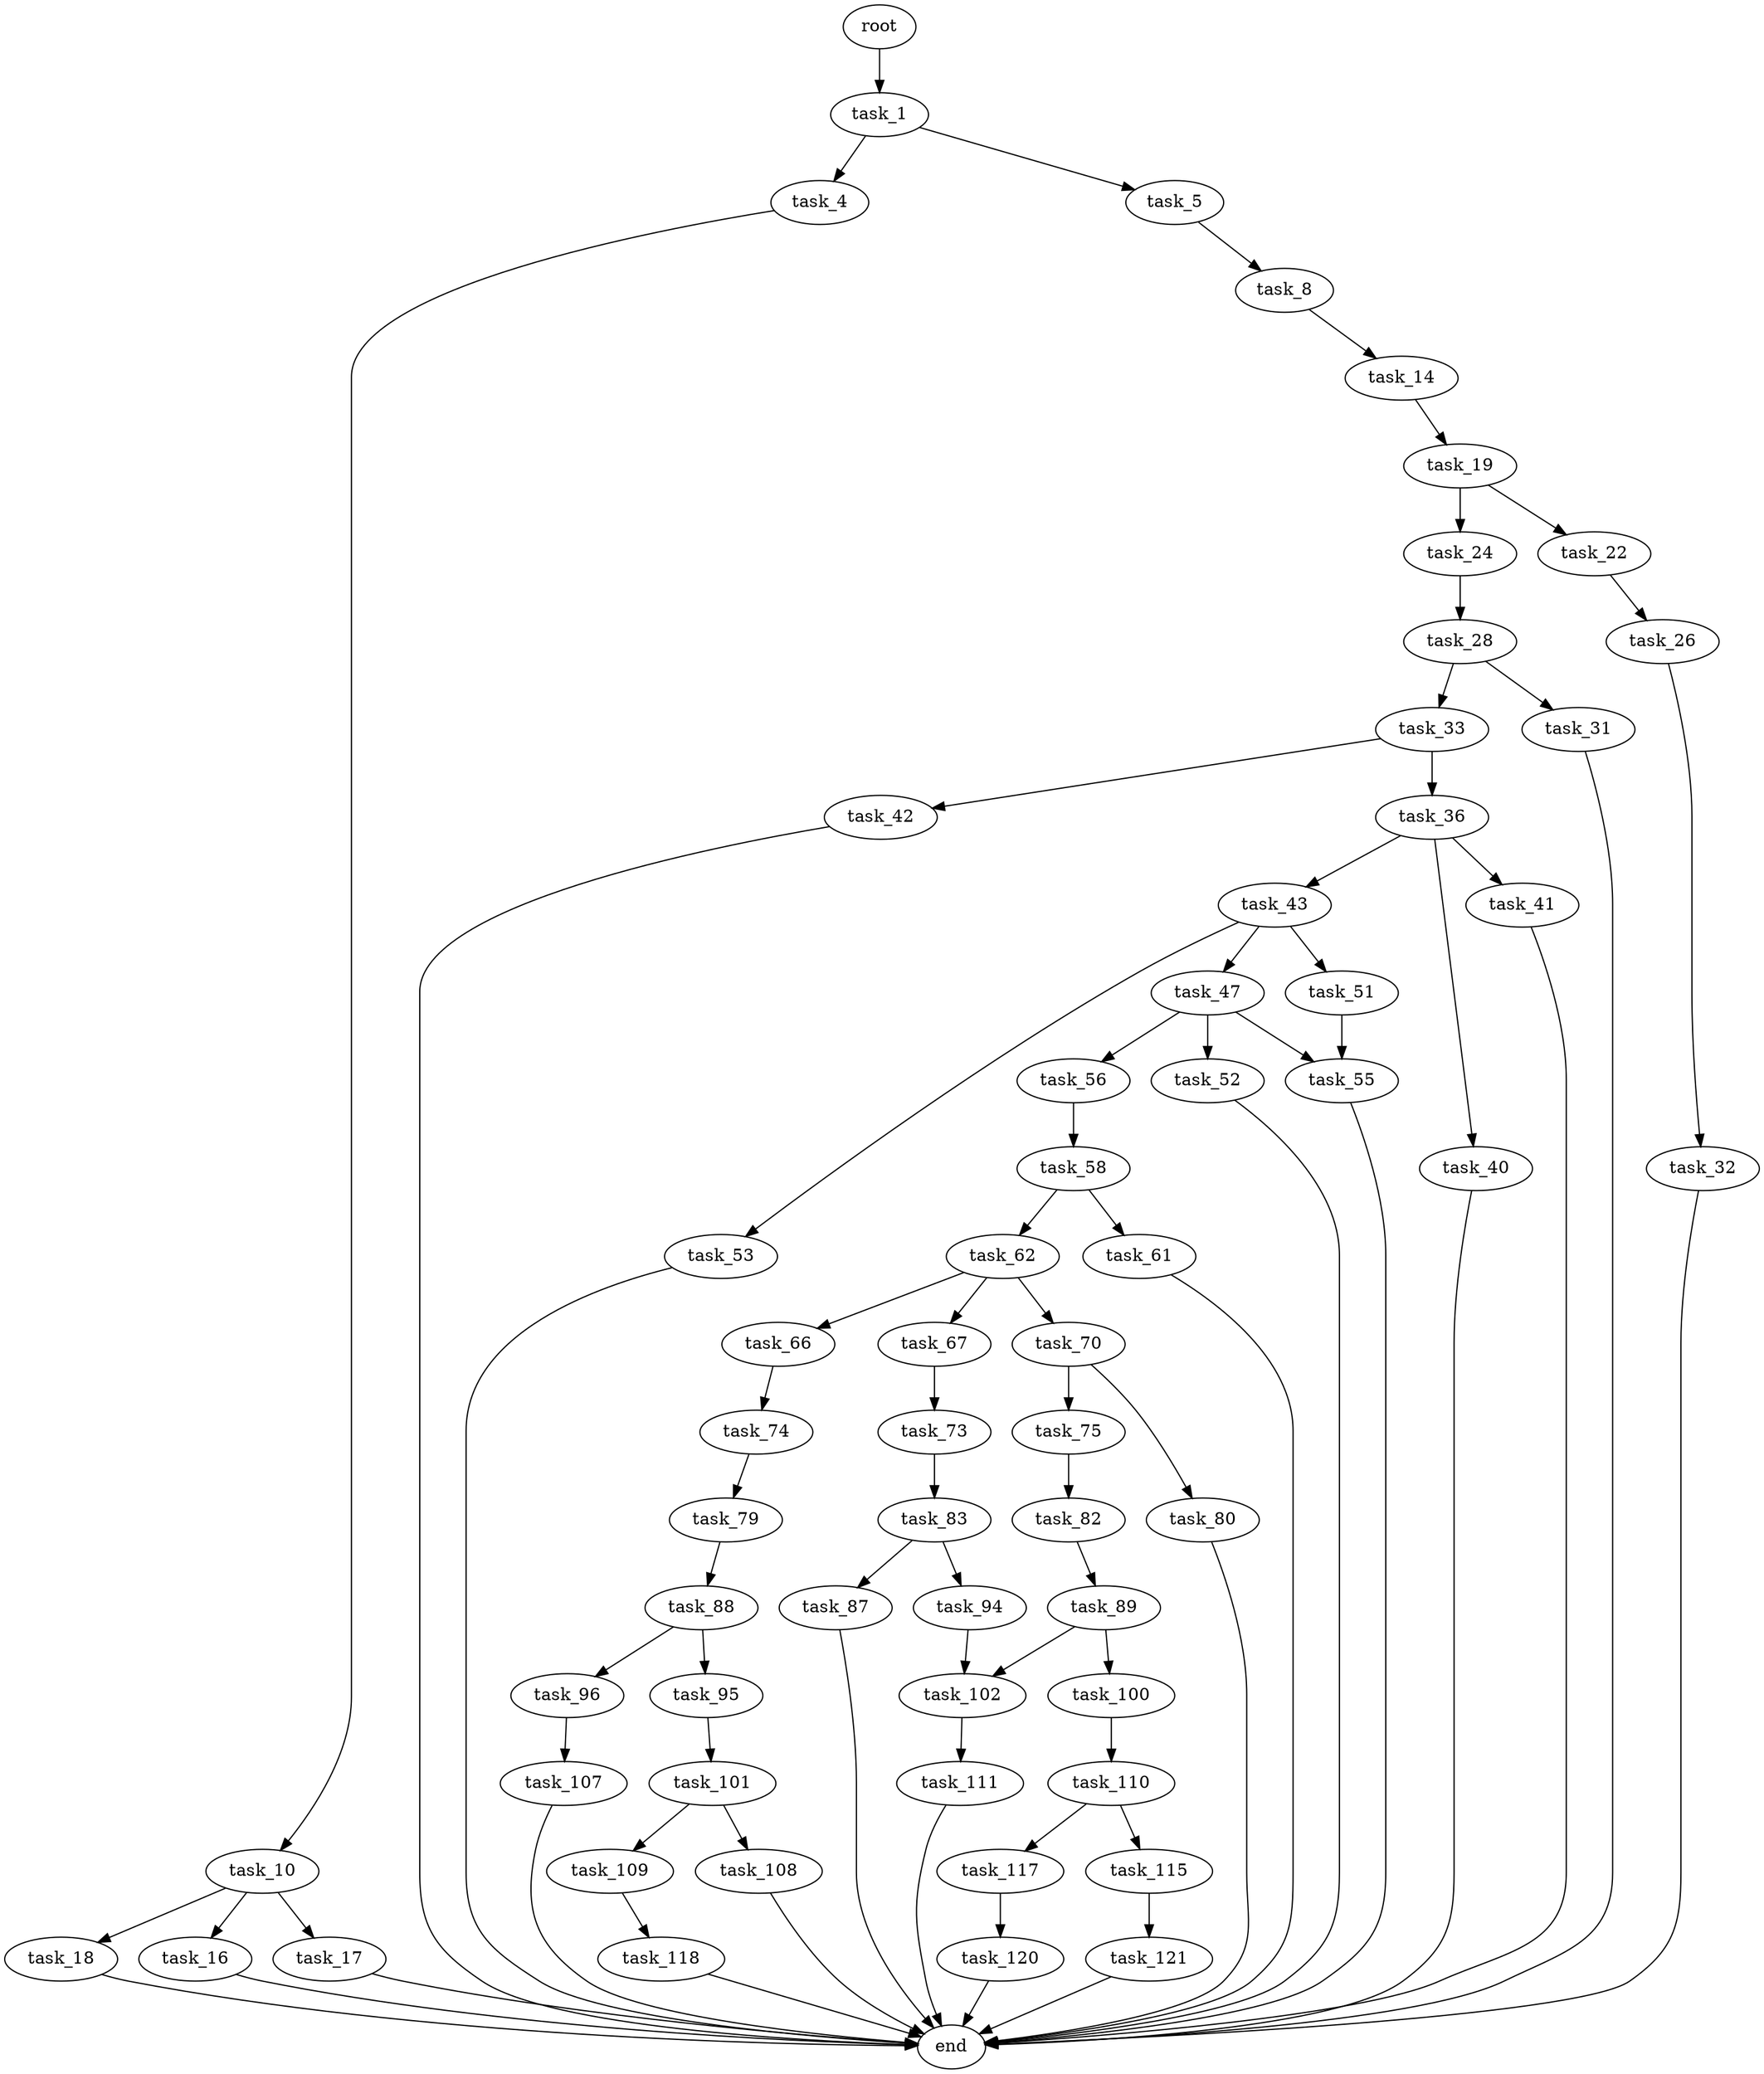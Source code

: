 digraph G {
  root [size="0.000000"];
  task_1 [size="15066207468.000000"];
  task_4 [size="3149798334.000000"];
  task_5 [size="25789490584.000000"];
  task_10 [size="1073741824000.000000"];
  task_8 [size="368293445632.000000"];
  task_14 [size="3003679549.000000"];
  task_16 [size="108505063022.000000"];
  task_17 [size="5339705869.000000"];
  task_18 [size="1079954534950.000000"];
  task_19 [size="3391636126.000000"];
  end [size="0.000000"];
  task_22 [size="782757789696.000000"];
  task_24 [size="231928233984.000000"];
  task_26 [size="42850901346.000000"];
  task_28 [size="10948323601.000000"];
  task_32 [size="1073741824000.000000"];
  task_31 [size="103626808176.000000"];
  task_33 [size="541824951.000000"];
  task_36 [size="129297035074.000000"];
  task_42 [size="619780126541.000000"];
  task_40 [size="359215950685.000000"];
  task_41 [size="2848190606.000000"];
  task_43 [size="231928233984.000000"];
  task_47 [size="7910416536.000000"];
  task_51 [size="1132998809410.000000"];
  task_53 [size="6720619886.000000"];
  task_52 [size="632952968673.000000"];
  task_55 [size="549755813888.000000"];
  task_56 [size="268045496910.000000"];
  task_58 [size="2133612086.000000"];
  task_61 [size="782757789696.000000"];
  task_62 [size="5656956946.000000"];
  task_66 [size="782757789696.000000"];
  task_67 [size="68719476736.000000"];
  task_70 [size="1717598118.000000"];
  task_74 [size="1073741824000.000000"];
  task_73 [size="7951216651.000000"];
  task_75 [size="339868066548.000000"];
  task_80 [size="2846434252.000000"];
  task_83 [size="68719476736.000000"];
  task_79 [size="8589934592.000000"];
  task_82 [size="489384396332.000000"];
  task_88 [size="549755813888.000000"];
  task_89 [size="7200839168.000000"];
  task_87 [size="8589934592.000000"];
  task_94 [size="231928233984.000000"];
  task_95 [size="67786548943.000000"];
  task_96 [size="25494685458.000000"];
  task_100 [size="432229058820.000000"];
  task_102 [size="28753349369.000000"];
  task_101 [size="40123296608.000000"];
  task_107 [size="10275565634.000000"];
  task_110 [size="1073741824000.000000"];
  task_108 [size="42650902028.000000"];
  task_109 [size="231928233984.000000"];
  task_111 [size="8589934592.000000"];
  task_118 [size="33535711869.000000"];
  task_115 [size="1755488560.000000"];
  task_117 [size="134217728000.000000"];
  task_121 [size="549755813888.000000"];
  task_120 [size="577428373522.000000"];

  root -> task_1 [size="1.000000"];
  task_1 -> task_4 [size="536870912.000000"];
  task_1 -> task_5 [size="536870912.000000"];
  task_4 -> task_10 [size="134217728.000000"];
  task_5 -> task_8 [size="411041792.000000"];
  task_10 -> task_16 [size="838860800.000000"];
  task_10 -> task_17 [size="838860800.000000"];
  task_10 -> task_18 [size="838860800.000000"];
  task_8 -> task_14 [size="411041792.000000"];
  task_14 -> task_19 [size="75497472.000000"];
  task_16 -> end [size="1.000000"];
  task_17 -> end [size="1.000000"];
  task_18 -> end [size="1.000000"];
  task_19 -> task_22 [size="134217728.000000"];
  task_19 -> task_24 [size="134217728.000000"];
  task_22 -> task_26 [size="679477248.000000"];
  task_24 -> task_28 [size="301989888.000000"];
  task_26 -> task_32 [size="679477248.000000"];
  task_28 -> task_31 [size="411041792.000000"];
  task_28 -> task_33 [size="411041792.000000"];
  task_32 -> end [size="1.000000"];
  task_31 -> end [size="1.000000"];
  task_33 -> task_36 [size="33554432.000000"];
  task_33 -> task_42 [size="33554432.000000"];
  task_36 -> task_40 [size="209715200.000000"];
  task_36 -> task_41 [size="209715200.000000"];
  task_36 -> task_43 [size="209715200.000000"];
  task_42 -> end [size="1.000000"];
  task_40 -> end [size="1.000000"];
  task_41 -> end [size="1.000000"];
  task_43 -> task_47 [size="301989888.000000"];
  task_43 -> task_51 [size="301989888.000000"];
  task_43 -> task_53 [size="301989888.000000"];
  task_47 -> task_52 [size="679477248.000000"];
  task_47 -> task_55 [size="679477248.000000"];
  task_47 -> task_56 [size="679477248.000000"];
  task_51 -> task_55 [size="838860800.000000"];
  task_53 -> end [size="1.000000"];
  task_52 -> end [size="1.000000"];
  task_55 -> end [size="1.000000"];
  task_56 -> task_58 [size="838860800.000000"];
  task_58 -> task_61 [size="33554432.000000"];
  task_58 -> task_62 [size="33554432.000000"];
  task_61 -> end [size="1.000000"];
  task_62 -> task_66 [size="536870912.000000"];
  task_62 -> task_67 [size="536870912.000000"];
  task_62 -> task_70 [size="536870912.000000"];
  task_66 -> task_74 [size="679477248.000000"];
  task_67 -> task_73 [size="134217728.000000"];
  task_70 -> task_75 [size="33554432.000000"];
  task_70 -> task_80 [size="33554432.000000"];
  task_74 -> task_79 [size="838860800.000000"];
  task_73 -> task_83 [size="679477248.000000"];
  task_75 -> task_82 [size="838860800.000000"];
  task_80 -> end [size="1.000000"];
  task_83 -> task_87 [size="134217728.000000"];
  task_83 -> task_94 [size="134217728.000000"];
  task_79 -> task_88 [size="33554432.000000"];
  task_82 -> task_89 [size="536870912.000000"];
  task_88 -> task_95 [size="536870912.000000"];
  task_88 -> task_96 [size="536870912.000000"];
  task_89 -> task_100 [size="134217728.000000"];
  task_89 -> task_102 [size="134217728.000000"];
  task_87 -> end [size="1.000000"];
  task_94 -> task_102 [size="301989888.000000"];
  task_95 -> task_101 [size="209715200.000000"];
  task_96 -> task_107 [size="536870912.000000"];
  task_100 -> task_110 [size="536870912.000000"];
  task_102 -> task_111 [size="838860800.000000"];
  task_101 -> task_108 [size="75497472.000000"];
  task_101 -> task_109 [size="75497472.000000"];
  task_107 -> end [size="1.000000"];
  task_110 -> task_115 [size="838860800.000000"];
  task_110 -> task_117 [size="838860800.000000"];
  task_108 -> end [size="1.000000"];
  task_109 -> task_118 [size="301989888.000000"];
  task_111 -> end [size="1.000000"];
  task_118 -> end [size="1.000000"];
  task_115 -> task_121 [size="33554432.000000"];
  task_117 -> task_120 [size="209715200.000000"];
  task_121 -> end [size="1.000000"];
  task_120 -> end [size="1.000000"];
}
